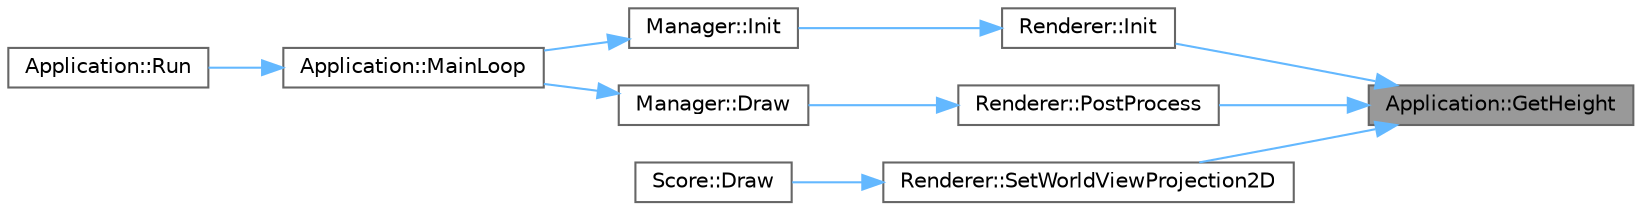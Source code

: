 digraph "Application::GetHeight"
{
 // LATEX_PDF_SIZE
  bgcolor="transparent";
  edge [fontname=Helvetica,fontsize=10,labelfontname=Helvetica,labelfontsize=10];
  node [fontname=Helvetica,fontsize=10,shape=box,height=0.2,width=0.4];
  rankdir="RL";
  Node1 [id="Node000001",label="Application::GetHeight",height=0.2,width=0.4,color="gray40", fillcolor="grey60", style="filled", fontcolor="black",tooltip="ウィンドウの縦幅を取得します。"];
  Node1 -> Node2 [id="edge10_Node000001_Node000002",dir="back",color="steelblue1",style="solid",tooltip=" "];
  Node2 [id="Node000002",label="Renderer::Init",height=0.2,width=0.4,color="grey40", fillcolor="white", style="filled",URL="$class_renderer.html#adba8ec90ad83ef63fdbec75fb6617962",tooltip="レンダラの初期化"];
  Node2 -> Node3 [id="edge11_Node000002_Node000003",dir="back",color="steelblue1",style="solid",tooltip=" "];
  Node3 [id="Node000003",label="Manager::Init",height=0.2,width=0.4,color="grey40", fillcolor="white", style="filled",URL="$class_manager.html#a6795b28faee7354e5fd14fbf451f1972",tooltip="Managerクラスの初期化"];
  Node3 -> Node4 [id="edge12_Node000003_Node000004",dir="back",color="steelblue1",style="solid",tooltip=" "];
  Node4 [id="Node000004",label="Application::MainLoop",height=0.2,width=0.4,color="grey40", fillcolor="white", style="filled",URL="$class_application.html#aa2fb4766fcbc345920bbf26cdc5df15b",tooltip="メインループを実行します。"];
  Node4 -> Node5 [id="edge13_Node000004_Node000005",dir="back",color="steelblue1",style="solid",tooltip=" "];
  Node5 [id="Node000005",label="Application::Run",height=0.2,width=0.4,color="grey40", fillcolor="white", style="filled",URL="$class_application.html#aaf09cd6cb412086dc039e28cdb059f0d",tooltip="アプリケーションを実行します。"];
  Node1 -> Node6 [id="edge14_Node000001_Node000006",dir="back",color="steelblue1",style="solid",tooltip=" "];
  Node6 [id="Node000006",label="Renderer::PostProcess",height=0.2,width=0.4,color="grey40", fillcolor="white", style="filled",URL="$class_renderer.html#ab4dc0d4899a1130b97cb9f2d68362069",tooltip="ポストプロセスを実行"];
  Node6 -> Node7 [id="edge15_Node000006_Node000007",dir="back",color="steelblue1",style="solid",tooltip=" "];
  Node7 [id="Node000007",label="Manager::Draw",height=0.2,width=0.4,color="grey40", fillcolor="white", style="filled",URL="$class_manager.html#a5c1472a79057fbadc61c11bc68d008d4",tooltip="Managerクラスの描画"];
  Node7 -> Node4 [id="edge16_Node000007_Node000004",dir="back",color="steelblue1",style="solid",tooltip=" "];
  Node1 -> Node8 [id="edge17_Node000001_Node000008",dir="back",color="steelblue1",style="solid",tooltip=" "];
  Node8 [id="Node000008",label="Renderer::SetWorldViewProjection2D",height=0.2,width=0.4,color="grey40", fillcolor="white", style="filled",URL="$class_renderer.html#a92044b276e11eb2d15b33bca4932fdcb",tooltip="2D描画用のワールド、ビュー、プロジェクション行列を設定"];
  Node8 -> Node9 [id="edge18_Node000008_Node000009",dir="back",color="steelblue1",style="solid",tooltip=" "];
  Node9 [id="Node000009",label="Score::Draw",height=0.2,width=0.4,color="grey40", fillcolor="white", style="filled",URL="$class_score.html#a8a1f34951bddcb54184220129978215d",tooltip="オブジェクトの描画処理を行います。"];
}

